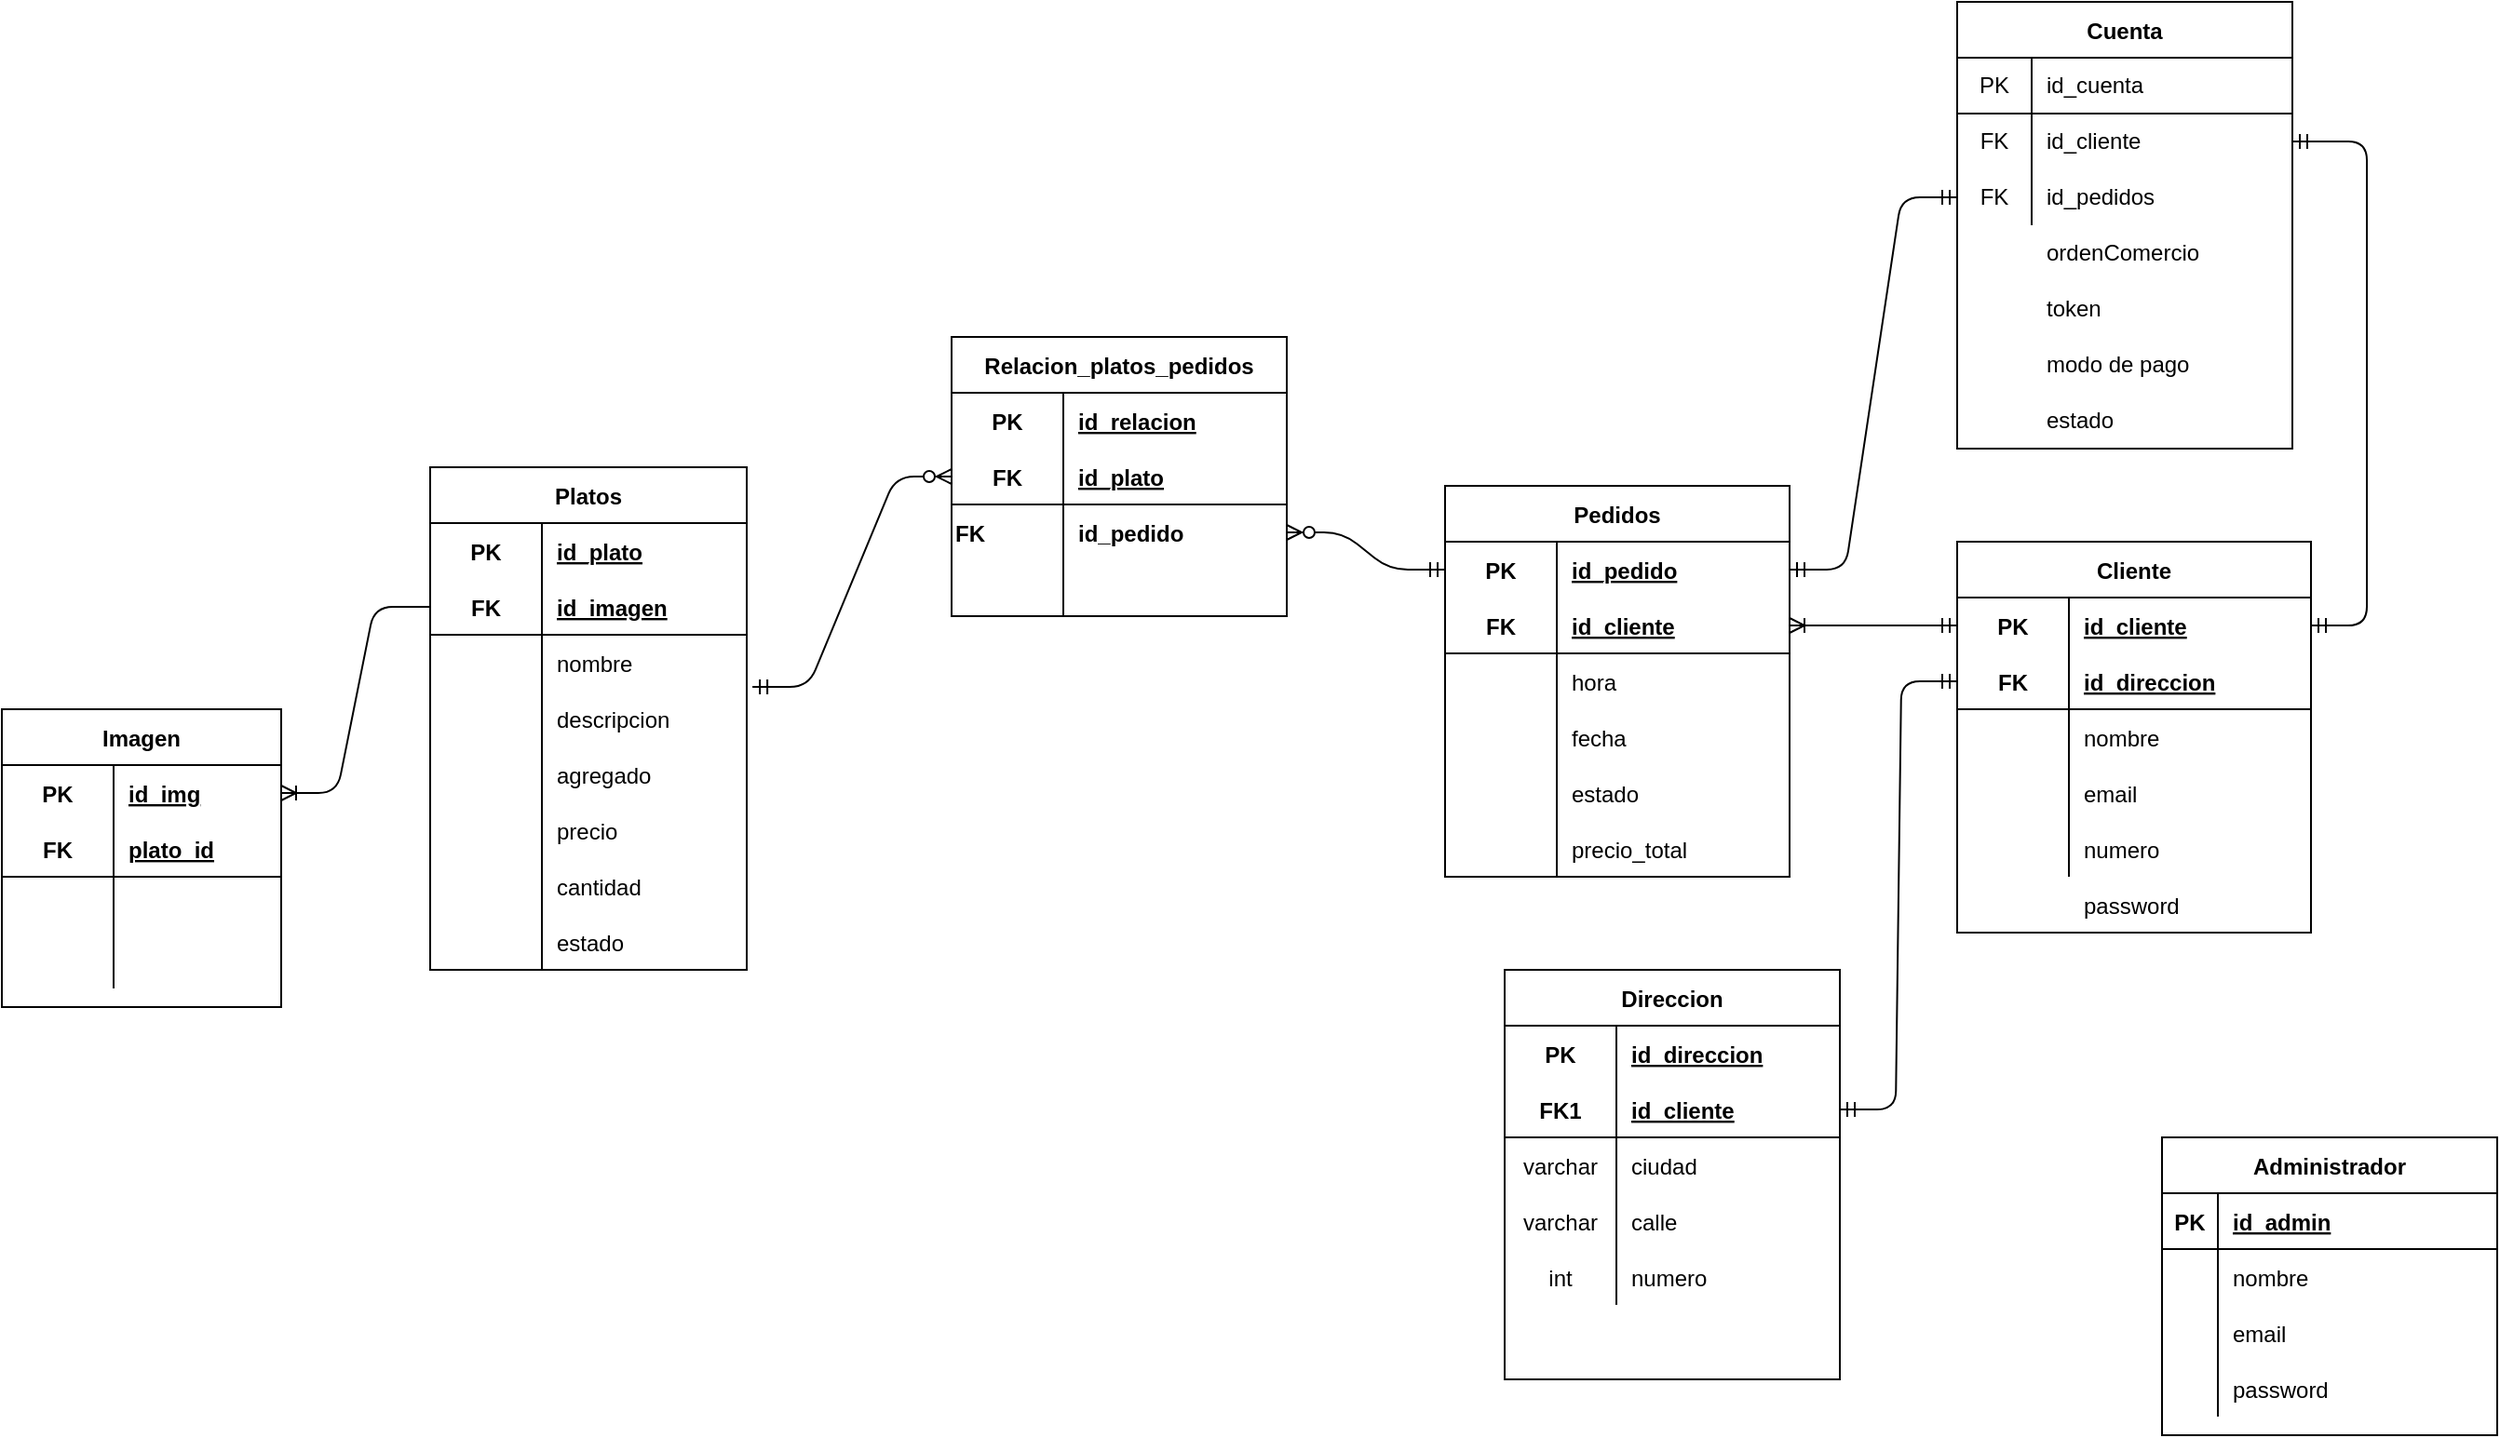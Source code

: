 <mxfile version="15.4.3" type="github">
  <diagram id="C5RBs43oDa-KdzZeNtuy" name="Page-1">
    <mxGraphModel dx="2249" dy="1915" grid="1" gridSize="10" guides="1" tooltips="1" connect="1" arrows="1" fold="1" page="1" pageScale="1" pageWidth="827" pageHeight="1169" math="0" shadow="0">
      <root>
        <mxCell id="WIyWlLk6GJQsqaUBKTNV-0" />
        <mxCell id="WIyWlLk6GJQsqaUBKTNV-1" parent="WIyWlLk6GJQsqaUBKTNV-0" />
        <mxCell id="ESda6m1xkykQsSSz6do7-54" value="" style="edgeStyle=entityRelationEdgeStyle;fontSize=12;html=1;endArrow=ERmandOne;startArrow=ERmandOne;entryX=0;entryY=0.5;entryDx=0;entryDy=0;" parent="WIyWlLk6GJQsqaUBKTNV-1" source="ESda6m1xkykQsSSz6do7-59" target="ESda6m1xkykQsSSz6do7-76" edge="1">
          <mxGeometry width="100" height="100" relative="1" as="geometry">
            <mxPoint x="650" y="405" as="sourcePoint" />
            <mxPoint x="750" y="305" as="targetPoint" />
          </mxGeometry>
        </mxCell>
        <mxCell id="ESda6m1xkykQsSSz6do7-55" value="Direccion" style="shape=table;startSize=30;container=1;collapsible=1;childLayout=tableLayout;fixedRows=1;rowLines=0;fontStyle=1;align=center;resizeLast=1;" parent="WIyWlLk6GJQsqaUBKTNV-1" vertex="1">
          <mxGeometry x="647" y="460" width="180" height="220" as="geometry" />
        </mxCell>
        <mxCell id="ESda6m1xkykQsSSz6do7-56" value="" style="shape=partialRectangle;collapsible=0;dropTarget=0;pointerEvents=0;fillColor=none;top=0;left=0;bottom=0;right=0;points=[[0,0.5],[1,0.5]];portConstraint=eastwest;" parent="ESda6m1xkykQsSSz6do7-55" vertex="1">
          <mxGeometry y="30" width="180" height="30" as="geometry" />
        </mxCell>
        <mxCell id="ESda6m1xkykQsSSz6do7-57" value="PK" style="shape=partialRectangle;connectable=0;fillColor=none;top=0;left=0;bottom=0;right=0;fontStyle=1;overflow=hidden;" parent="ESda6m1xkykQsSSz6do7-56" vertex="1">
          <mxGeometry width="60" height="30" as="geometry" />
        </mxCell>
        <mxCell id="ESda6m1xkykQsSSz6do7-58" value="id_direccion" style="shape=partialRectangle;connectable=0;fillColor=none;top=0;left=0;bottom=0;right=0;align=left;spacingLeft=6;fontStyle=5;overflow=hidden;" parent="ESda6m1xkykQsSSz6do7-56" vertex="1">
          <mxGeometry x="60" width="120" height="30" as="geometry" />
        </mxCell>
        <mxCell id="ESda6m1xkykQsSSz6do7-59" value="" style="shape=partialRectangle;collapsible=0;dropTarget=0;pointerEvents=0;fillColor=none;top=0;left=0;bottom=1;right=0;points=[[0,0.5],[1,0.5]];portConstraint=eastwest;" parent="ESda6m1xkykQsSSz6do7-55" vertex="1">
          <mxGeometry y="60" width="180" height="30" as="geometry" />
        </mxCell>
        <mxCell id="ESda6m1xkykQsSSz6do7-60" value="FK1" style="shape=partialRectangle;connectable=0;fillColor=none;top=0;left=0;bottom=0;right=0;fontStyle=1;overflow=hidden;" parent="ESda6m1xkykQsSSz6do7-59" vertex="1">
          <mxGeometry width="60" height="30" as="geometry" />
        </mxCell>
        <mxCell id="ESda6m1xkykQsSSz6do7-61" value="id_cliente" style="shape=partialRectangle;connectable=0;fillColor=none;top=0;left=0;bottom=0;right=0;align=left;spacingLeft=6;fontStyle=5;overflow=hidden;" parent="ESda6m1xkykQsSSz6do7-59" vertex="1">
          <mxGeometry x="60" width="120" height="30" as="geometry" />
        </mxCell>
        <mxCell id="ESda6m1xkykQsSSz6do7-62" value="" style="shape=partialRectangle;collapsible=0;dropTarget=0;pointerEvents=0;fillColor=none;top=0;left=0;bottom=0;right=0;points=[[0,0.5],[1,0.5]];portConstraint=eastwest;" parent="ESda6m1xkykQsSSz6do7-55" vertex="1">
          <mxGeometry y="90" width="180" height="30" as="geometry" />
        </mxCell>
        <mxCell id="ESda6m1xkykQsSSz6do7-63" value="varchar" style="shape=partialRectangle;connectable=0;fillColor=none;top=0;left=0;bottom=0;right=0;editable=1;overflow=hidden;" parent="ESda6m1xkykQsSSz6do7-62" vertex="1">
          <mxGeometry width="60" height="30" as="geometry" />
        </mxCell>
        <mxCell id="ESda6m1xkykQsSSz6do7-64" value="ciudad" style="shape=partialRectangle;connectable=0;fillColor=none;top=0;left=0;bottom=0;right=0;align=left;spacingLeft=6;overflow=hidden;" parent="ESda6m1xkykQsSSz6do7-62" vertex="1">
          <mxGeometry x="60" width="120" height="30" as="geometry" />
        </mxCell>
        <mxCell id="ESda6m1xkykQsSSz6do7-65" value="" style="shape=partialRectangle;collapsible=0;dropTarget=0;pointerEvents=0;fillColor=none;top=0;left=0;bottom=0;right=0;points=[[0,0.5],[1,0.5]];portConstraint=eastwest;" parent="ESda6m1xkykQsSSz6do7-55" vertex="1">
          <mxGeometry y="120" width="180" height="30" as="geometry" />
        </mxCell>
        <mxCell id="ESda6m1xkykQsSSz6do7-66" value="varchar" style="shape=partialRectangle;connectable=0;fillColor=none;top=0;left=0;bottom=0;right=0;editable=1;overflow=hidden;" parent="ESda6m1xkykQsSSz6do7-65" vertex="1">
          <mxGeometry width="60" height="30" as="geometry" />
        </mxCell>
        <mxCell id="ESda6m1xkykQsSSz6do7-67" value="calle" style="shape=partialRectangle;connectable=0;fillColor=none;top=0;left=0;bottom=0;right=0;align=left;spacingLeft=6;overflow=hidden;" parent="ESda6m1xkykQsSSz6do7-65" vertex="1">
          <mxGeometry x="60" width="120" height="30" as="geometry" />
        </mxCell>
        <mxCell id="ESda6m1xkykQsSSz6do7-68" value="" style="shape=partialRectangle;collapsible=0;dropTarget=0;pointerEvents=0;fillColor=none;top=0;left=0;bottom=0;right=0;points=[[0,0.5],[1,0.5]];portConstraint=eastwest;" parent="ESda6m1xkykQsSSz6do7-55" vertex="1">
          <mxGeometry y="150" width="180" height="30" as="geometry" />
        </mxCell>
        <mxCell id="ESda6m1xkykQsSSz6do7-69" value="int" style="shape=partialRectangle;connectable=0;fillColor=none;top=0;left=0;bottom=0;right=0;editable=1;overflow=hidden;" parent="ESda6m1xkykQsSSz6do7-68" vertex="1">
          <mxGeometry width="60" height="30" as="geometry" />
        </mxCell>
        <mxCell id="ESda6m1xkykQsSSz6do7-70" value="numero" style="shape=partialRectangle;connectable=0;fillColor=none;top=0;left=0;bottom=0;right=0;align=left;spacingLeft=6;overflow=hidden;" parent="ESda6m1xkykQsSSz6do7-68" vertex="1">
          <mxGeometry x="60" width="120" height="30" as="geometry" />
        </mxCell>
        <mxCell id="ESda6m1xkykQsSSz6do7-72" value="Cliente" style="shape=table;startSize=30;container=1;collapsible=1;childLayout=tableLayout;fixedRows=1;rowLines=0;fontStyle=1;align=center;resizeLast=1;" parent="WIyWlLk6GJQsqaUBKTNV-1" vertex="1">
          <mxGeometry x="890" y="230" width="190" height="210" as="geometry" />
        </mxCell>
        <mxCell id="ESda6m1xkykQsSSz6do7-73" value="" style="shape=partialRectangle;collapsible=0;dropTarget=0;pointerEvents=0;fillColor=none;top=0;left=0;bottom=0;right=0;points=[[0,0.5],[1,0.5]];portConstraint=eastwest;" parent="ESda6m1xkykQsSSz6do7-72" vertex="1">
          <mxGeometry y="30" width="190" height="30" as="geometry" />
        </mxCell>
        <mxCell id="ESda6m1xkykQsSSz6do7-74" value="PK" style="shape=partialRectangle;connectable=0;fillColor=none;top=0;left=0;bottom=0;right=0;fontStyle=1;overflow=hidden;" parent="ESda6m1xkykQsSSz6do7-73" vertex="1">
          <mxGeometry width="60" height="30" as="geometry">
            <mxRectangle width="60" height="30" as="alternateBounds" />
          </mxGeometry>
        </mxCell>
        <mxCell id="ESda6m1xkykQsSSz6do7-75" value="id_cliente" style="shape=partialRectangle;connectable=0;fillColor=none;top=0;left=0;bottom=0;right=0;align=left;spacingLeft=6;fontStyle=5;overflow=hidden;" parent="ESda6m1xkykQsSSz6do7-73" vertex="1">
          <mxGeometry x="60" width="130" height="30" as="geometry">
            <mxRectangle width="130" height="30" as="alternateBounds" />
          </mxGeometry>
        </mxCell>
        <mxCell id="ESda6m1xkykQsSSz6do7-76" value="" style="shape=partialRectangle;collapsible=0;dropTarget=0;pointerEvents=0;fillColor=none;top=0;left=0;bottom=1;right=0;points=[[0,0.5],[1,0.5]];portConstraint=eastwest;" parent="ESda6m1xkykQsSSz6do7-72" vertex="1">
          <mxGeometry y="60" width="190" height="30" as="geometry" />
        </mxCell>
        <mxCell id="ESda6m1xkykQsSSz6do7-77" value="FK" style="shape=partialRectangle;connectable=0;fillColor=none;top=0;left=0;bottom=0;right=0;fontStyle=1;overflow=hidden;" parent="ESda6m1xkykQsSSz6do7-76" vertex="1">
          <mxGeometry width="60" height="30" as="geometry">
            <mxRectangle width="60" height="30" as="alternateBounds" />
          </mxGeometry>
        </mxCell>
        <mxCell id="ESda6m1xkykQsSSz6do7-78" value="id_direccion" style="shape=partialRectangle;connectable=0;fillColor=none;top=0;left=0;bottom=0;right=0;align=left;spacingLeft=6;fontStyle=5;overflow=hidden;" parent="ESda6m1xkykQsSSz6do7-76" vertex="1">
          <mxGeometry x="60" width="130" height="30" as="geometry">
            <mxRectangle width="130" height="30" as="alternateBounds" />
          </mxGeometry>
        </mxCell>
        <mxCell id="ESda6m1xkykQsSSz6do7-79" value="" style="shape=partialRectangle;collapsible=0;dropTarget=0;pointerEvents=0;fillColor=none;top=0;left=0;bottom=0;right=0;points=[[0,0.5],[1,0.5]];portConstraint=eastwest;" parent="ESda6m1xkykQsSSz6do7-72" vertex="1">
          <mxGeometry y="90" width="190" height="30" as="geometry" />
        </mxCell>
        <mxCell id="ESda6m1xkykQsSSz6do7-80" value="" style="shape=partialRectangle;connectable=0;fillColor=none;top=0;left=0;bottom=0;right=0;editable=1;overflow=hidden;" parent="ESda6m1xkykQsSSz6do7-79" vertex="1">
          <mxGeometry width="60" height="30" as="geometry">
            <mxRectangle width="60" height="30" as="alternateBounds" />
          </mxGeometry>
        </mxCell>
        <mxCell id="ESda6m1xkykQsSSz6do7-81" value="nombre" style="shape=partialRectangle;connectable=0;fillColor=none;top=0;left=0;bottom=0;right=0;align=left;spacingLeft=6;overflow=hidden;" parent="ESda6m1xkykQsSSz6do7-79" vertex="1">
          <mxGeometry x="60" width="130" height="30" as="geometry">
            <mxRectangle width="130" height="30" as="alternateBounds" />
          </mxGeometry>
        </mxCell>
        <mxCell id="ESda6m1xkykQsSSz6do7-82" value="" style="shape=partialRectangle;collapsible=0;dropTarget=0;pointerEvents=0;fillColor=none;top=0;left=0;bottom=0;right=0;points=[[0,0.5],[1,0.5]];portConstraint=eastwest;" parent="ESda6m1xkykQsSSz6do7-72" vertex="1">
          <mxGeometry y="120" width="190" height="30" as="geometry" />
        </mxCell>
        <mxCell id="ESda6m1xkykQsSSz6do7-83" value="" style="shape=partialRectangle;connectable=0;fillColor=none;top=0;left=0;bottom=0;right=0;editable=1;overflow=hidden;" parent="ESda6m1xkykQsSSz6do7-82" vertex="1">
          <mxGeometry width="60" height="30" as="geometry">
            <mxRectangle width="60" height="30" as="alternateBounds" />
          </mxGeometry>
        </mxCell>
        <mxCell id="ESda6m1xkykQsSSz6do7-84" value="email" style="shape=partialRectangle;connectable=0;fillColor=none;top=0;left=0;bottom=0;right=0;align=left;spacingLeft=6;overflow=hidden;" parent="ESda6m1xkykQsSSz6do7-82" vertex="1">
          <mxGeometry x="60" width="130" height="30" as="geometry">
            <mxRectangle width="130" height="30" as="alternateBounds" />
          </mxGeometry>
        </mxCell>
        <mxCell id="ESda6m1xkykQsSSz6do7-88" value="" style="shape=partialRectangle;collapsible=0;dropTarget=0;pointerEvents=0;fillColor=none;top=0;left=0;bottom=0;right=0;points=[[0,0.5],[1,0.5]];portConstraint=eastwest;" parent="ESda6m1xkykQsSSz6do7-72" vertex="1">
          <mxGeometry y="150" width="190" height="30" as="geometry" />
        </mxCell>
        <mxCell id="ESda6m1xkykQsSSz6do7-89" value="                " style="shape=partialRectangle;connectable=0;fillColor=none;top=0;left=0;bottom=0;right=0;editable=1;overflow=hidden;" parent="ESda6m1xkykQsSSz6do7-88" vertex="1">
          <mxGeometry width="60" height="30" as="geometry">
            <mxRectangle width="60" height="30" as="alternateBounds" />
          </mxGeometry>
        </mxCell>
        <mxCell id="ESda6m1xkykQsSSz6do7-90" value="numero" style="shape=partialRectangle;connectable=0;fillColor=none;top=0;left=0;bottom=0;right=0;align=left;spacingLeft=6;overflow=hidden;" parent="ESda6m1xkykQsSSz6do7-88" vertex="1">
          <mxGeometry x="60" width="130" height="30" as="geometry">
            <mxRectangle width="130" height="30" as="alternateBounds" />
          </mxGeometry>
        </mxCell>
        <mxCell id="ESda6m1xkykQsSSz6do7-91" value="Pedidos" style="shape=table;startSize=30;container=1;collapsible=1;childLayout=tableLayout;fixedRows=1;rowLines=0;fontStyle=1;align=center;resizeLast=1;" parent="WIyWlLk6GJQsqaUBKTNV-1" vertex="1">
          <mxGeometry x="615" y="200" width="185" height="210" as="geometry" />
        </mxCell>
        <mxCell id="ESda6m1xkykQsSSz6do7-92" value="" style="shape=partialRectangle;collapsible=0;dropTarget=0;pointerEvents=0;fillColor=none;top=0;left=0;bottom=0;right=0;points=[[0,0.5],[1,0.5]];portConstraint=eastwest;" parent="ESda6m1xkykQsSSz6do7-91" vertex="1">
          <mxGeometry y="30" width="185" height="30" as="geometry" />
        </mxCell>
        <mxCell id="ESda6m1xkykQsSSz6do7-93" value="PK" style="shape=partialRectangle;connectable=0;fillColor=none;top=0;left=0;bottom=0;right=0;fontStyle=1;overflow=hidden;" parent="ESda6m1xkykQsSSz6do7-92" vertex="1">
          <mxGeometry width="60" height="30" as="geometry" />
        </mxCell>
        <mxCell id="ESda6m1xkykQsSSz6do7-94" value="id_pedido" style="shape=partialRectangle;connectable=0;fillColor=none;top=0;left=0;bottom=0;right=0;align=left;spacingLeft=6;fontStyle=5;overflow=hidden;" parent="ESda6m1xkykQsSSz6do7-92" vertex="1">
          <mxGeometry x="60" width="125" height="30" as="geometry" />
        </mxCell>
        <mxCell id="ESda6m1xkykQsSSz6do7-95" value="" style="shape=partialRectangle;collapsible=0;dropTarget=0;pointerEvents=0;fillColor=none;top=0;left=0;bottom=1;right=0;points=[[0,0.5],[1,0.5]];portConstraint=eastwest;" parent="ESda6m1xkykQsSSz6do7-91" vertex="1">
          <mxGeometry y="60" width="185" height="30" as="geometry" />
        </mxCell>
        <mxCell id="ESda6m1xkykQsSSz6do7-96" value="FK" style="shape=partialRectangle;connectable=0;fillColor=none;top=0;left=0;bottom=0;right=0;fontStyle=1;overflow=hidden;" parent="ESda6m1xkykQsSSz6do7-95" vertex="1">
          <mxGeometry width="60" height="30" as="geometry" />
        </mxCell>
        <mxCell id="ESda6m1xkykQsSSz6do7-97" value="id_cliente" style="shape=partialRectangle;connectable=0;fillColor=none;top=0;left=0;bottom=0;right=0;align=left;spacingLeft=6;fontStyle=5;overflow=hidden;" parent="ESda6m1xkykQsSSz6do7-95" vertex="1">
          <mxGeometry x="60" width="125" height="30" as="geometry" />
        </mxCell>
        <mxCell id="ESda6m1xkykQsSSz6do7-98" value="" style="shape=partialRectangle;collapsible=0;dropTarget=0;pointerEvents=0;fillColor=none;top=0;left=0;bottom=0;right=0;points=[[0,0.5],[1,0.5]];portConstraint=eastwest;" parent="ESda6m1xkykQsSSz6do7-91" vertex="1">
          <mxGeometry y="90" width="185" height="30" as="geometry" />
        </mxCell>
        <mxCell id="ESda6m1xkykQsSSz6do7-99" value="" style="shape=partialRectangle;connectable=0;fillColor=none;top=0;left=0;bottom=0;right=0;editable=1;overflow=hidden;" parent="ESda6m1xkykQsSSz6do7-98" vertex="1">
          <mxGeometry width="60" height="30" as="geometry" />
        </mxCell>
        <mxCell id="ESda6m1xkykQsSSz6do7-100" value="hora" style="shape=partialRectangle;connectable=0;fillColor=none;top=0;left=0;bottom=0;right=0;align=left;spacingLeft=6;overflow=hidden;" parent="ESda6m1xkykQsSSz6do7-98" vertex="1">
          <mxGeometry x="60" width="125" height="30" as="geometry" />
        </mxCell>
        <mxCell id="ESda6m1xkykQsSSz6do7-138" value="" style="shape=partialRectangle;collapsible=0;dropTarget=0;pointerEvents=0;fillColor=none;top=0;left=0;bottom=0;right=0;points=[[0,0.5],[1,0.5]];portConstraint=eastwest;" parent="ESda6m1xkykQsSSz6do7-91" vertex="1">
          <mxGeometry y="120" width="185" height="30" as="geometry" />
        </mxCell>
        <mxCell id="ESda6m1xkykQsSSz6do7-139" value="" style="shape=partialRectangle;connectable=0;fillColor=none;top=0;left=0;bottom=0;right=0;editable=1;overflow=hidden;" parent="ESda6m1xkykQsSSz6do7-138" vertex="1">
          <mxGeometry width="60" height="30" as="geometry" />
        </mxCell>
        <mxCell id="ESda6m1xkykQsSSz6do7-140" value="fecha" style="shape=partialRectangle;connectable=0;fillColor=none;top=0;left=0;bottom=0;right=0;align=left;spacingLeft=6;overflow=hidden;" parent="ESda6m1xkykQsSSz6do7-138" vertex="1">
          <mxGeometry x="60" width="125" height="30" as="geometry" />
        </mxCell>
        <mxCell id="ESda6m1xkykQsSSz6do7-190" value="" style="shape=partialRectangle;collapsible=0;dropTarget=0;pointerEvents=0;fillColor=none;top=0;left=0;bottom=0;right=0;points=[[0,0.5],[1,0.5]];portConstraint=eastwest;" parent="ESda6m1xkykQsSSz6do7-91" vertex="1">
          <mxGeometry y="150" width="185" height="30" as="geometry" />
        </mxCell>
        <mxCell id="ESda6m1xkykQsSSz6do7-191" value="" style="shape=partialRectangle;connectable=0;fillColor=none;top=0;left=0;bottom=0;right=0;editable=1;overflow=hidden;" parent="ESda6m1xkykQsSSz6do7-190" vertex="1">
          <mxGeometry width="60" height="30" as="geometry" />
        </mxCell>
        <mxCell id="ESda6m1xkykQsSSz6do7-192" value="estado" style="shape=partialRectangle;connectable=0;fillColor=none;top=0;left=0;bottom=0;right=0;align=left;spacingLeft=6;overflow=hidden;" parent="ESda6m1xkykQsSSz6do7-190" vertex="1">
          <mxGeometry x="60" width="125" height="30" as="geometry" />
        </mxCell>
        <mxCell id="ESda6m1xkykQsSSz6do7-101" value="" style="shape=partialRectangle;collapsible=0;dropTarget=0;pointerEvents=0;fillColor=none;top=0;left=0;bottom=0;right=0;points=[[0,0.5],[1,0.5]];portConstraint=eastwest;" parent="ESda6m1xkykQsSSz6do7-91" vertex="1">
          <mxGeometry y="180" width="185" height="30" as="geometry" />
        </mxCell>
        <mxCell id="ESda6m1xkykQsSSz6do7-102" value="" style="shape=partialRectangle;connectable=0;fillColor=none;top=0;left=0;bottom=0;right=0;editable=1;overflow=hidden;" parent="ESda6m1xkykQsSSz6do7-101" vertex="1">
          <mxGeometry width="60" height="30" as="geometry" />
        </mxCell>
        <mxCell id="ESda6m1xkykQsSSz6do7-103" value="precio_total" style="shape=partialRectangle;connectable=0;fillColor=none;top=0;left=0;bottom=0;right=0;align=left;spacingLeft=6;overflow=hidden;" parent="ESda6m1xkykQsSSz6do7-101" vertex="1">
          <mxGeometry x="60" width="125" height="30" as="geometry" />
        </mxCell>
        <mxCell id="ESda6m1xkykQsSSz6do7-104" value="Platos" style="shape=table;startSize=30;container=1;collapsible=1;childLayout=tableLayout;fixedRows=1;rowLines=0;fontStyle=1;align=center;resizeLast=1;" parent="WIyWlLk6GJQsqaUBKTNV-1" vertex="1">
          <mxGeometry x="70" y="190" width="170" height="270" as="geometry" />
        </mxCell>
        <mxCell id="ESda6m1xkykQsSSz6do7-105" value="" style="shape=partialRectangle;collapsible=0;dropTarget=0;pointerEvents=0;fillColor=none;top=0;left=0;bottom=0;right=0;points=[[0,0.5],[1,0.5]];portConstraint=eastwest;" parent="ESda6m1xkykQsSSz6do7-104" vertex="1">
          <mxGeometry y="30" width="170" height="30" as="geometry" />
        </mxCell>
        <mxCell id="ESda6m1xkykQsSSz6do7-106" value="PK" style="shape=partialRectangle;connectable=0;fillColor=none;top=0;left=0;bottom=0;right=0;fontStyle=1;overflow=hidden;" parent="ESda6m1xkykQsSSz6do7-105" vertex="1">
          <mxGeometry width="60" height="30" as="geometry" />
        </mxCell>
        <mxCell id="ESda6m1xkykQsSSz6do7-107" value="id_plato" style="shape=partialRectangle;connectable=0;fillColor=none;top=0;left=0;bottom=0;right=0;align=left;spacingLeft=6;fontStyle=5;overflow=hidden;" parent="ESda6m1xkykQsSSz6do7-105" vertex="1">
          <mxGeometry x="60" width="110" height="30" as="geometry" />
        </mxCell>
        <mxCell id="ESda6m1xkykQsSSz6do7-108" value="" style="shape=partialRectangle;collapsible=0;dropTarget=0;pointerEvents=0;fillColor=none;top=0;left=0;bottom=1;right=0;points=[[0,0.5],[1,0.5]];portConstraint=eastwest;" parent="ESda6m1xkykQsSSz6do7-104" vertex="1">
          <mxGeometry y="60" width="170" height="30" as="geometry" />
        </mxCell>
        <mxCell id="ESda6m1xkykQsSSz6do7-109" value="FK" style="shape=partialRectangle;connectable=0;fillColor=none;top=0;left=0;bottom=0;right=0;fontStyle=1;overflow=hidden;" parent="ESda6m1xkykQsSSz6do7-108" vertex="1">
          <mxGeometry width="60" height="30" as="geometry" />
        </mxCell>
        <mxCell id="ESda6m1xkykQsSSz6do7-110" value="id_imagen" style="shape=partialRectangle;connectable=0;fillColor=none;top=0;left=0;bottom=0;right=0;align=left;spacingLeft=6;fontStyle=5;overflow=hidden;" parent="ESda6m1xkykQsSSz6do7-108" vertex="1">
          <mxGeometry x="60" width="110" height="30" as="geometry" />
        </mxCell>
        <mxCell id="ESda6m1xkykQsSSz6do7-111" value="" style="shape=partialRectangle;collapsible=0;dropTarget=0;pointerEvents=0;fillColor=none;top=0;left=0;bottom=0;right=0;points=[[0,0.5],[1,0.5]];portConstraint=eastwest;" parent="ESda6m1xkykQsSSz6do7-104" vertex="1">
          <mxGeometry y="90" width="170" height="30" as="geometry" />
        </mxCell>
        <mxCell id="ESda6m1xkykQsSSz6do7-112" value="" style="shape=partialRectangle;connectable=0;fillColor=none;top=0;left=0;bottom=0;right=0;editable=1;overflow=hidden;" parent="ESda6m1xkykQsSSz6do7-111" vertex="1">
          <mxGeometry width="60" height="30" as="geometry" />
        </mxCell>
        <mxCell id="ESda6m1xkykQsSSz6do7-113" value="nombre" style="shape=partialRectangle;connectable=0;fillColor=none;top=0;left=0;bottom=0;right=0;align=left;spacingLeft=6;overflow=hidden;" parent="ESda6m1xkykQsSSz6do7-111" vertex="1">
          <mxGeometry x="60" width="110" height="30" as="geometry" />
        </mxCell>
        <mxCell id="ESda6m1xkykQsSSz6do7-114" value="" style="shape=partialRectangle;collapsible=0;dropTarget=0;pointerEvents=0;fillColor=none;top=0;left=0;bottom=0;right=0;points=[[0,0.5],[1,0.5]];portConstraint=eastwest;" parent="ESda6m1xkykQsSSz6do7-104" vertex="1">
          <mxGeometry y="120" width="170" height="30" as="geometry" />
        </mxCell>
        <mxCell id="ESda6m1xkykQsSSz6do7-115" value="" style="shape=partialRectangle;connectable=0;fillColor=none;top=0;left=0;bottom=0;right=0;editable=1;overflow=hidden;" parent="ESda6m1xkykQsSSz6do7-114" vertex="1">
          <mxGeometry width="60" height="30" as="geometry" />
        </mxCell>
        <mxCell id="ESda6m1xkykQsSSz6do7-116" value="descripcion" style="shape=partialRectangle;connectable=0;fillColor=none;top=0;left=0;bottom=0;right=0;align=left;spacingLeft=6;overflow=hidden;" parent="ESda6m1xkykQsSSz6do7-114" vertex="1">
          <mxGeometry x="60" width="110" height="30" as="geometry" />
        </mxCell>
        <mxCell id="ESda6m1xkykQsSSz6do7-117" value="" style="shape=partialRectangle;collapsible=0;dropTarget=0;pointerEvents=0;fillColor=none;top=0;left=0;bottom=0;right=0;points=[[0,0.5],[1,0.5]];portConstraint=eastwest;" parent="ESda6m1xkykQsSSz6do7-104" vertex="1">
          <mxGeometry y="150" width="170" height="30" as="geometry" />
        </mxCell>
        <mxCell id="ESda6m1xkykQsSSz6do7-118" value="" style="shape=partialRectangle;connectable=0;fillColor=none;top=0;left=0;bottom=0;right=0;editable=1;overflow=hidden;" parent="ESda6m1xkykQsSSz6do7-117" vertex="1">
          <mxGeometry width="60" height="30" as="geometry" />
        </mxCell>
        <mxCell id="ESda6m1xkykQsSSz6do7-119" value="agregado" style="shape=partialRectangle;connectable=0;fillColor=none;top=0;left=0;bottom=0;right=0;align=left;spacingLeft=6;overflow=hidden;" parent="ESda6m1xkykQsSSz6do7-117" vertex="1">
          <mxGeometry x="60" width="110" height="30" as="geometry" />
        </mxCell>
        <mxCell id="ESda6m1xkykQsSSz6do7-135" value="" style="shape=partialRectangle;collapsible=0;dropTarget=0;pointerEvents=0;fillColor=none;top=0;left=0;bottom=0;right=0;points=[[0,0.5],[1,0.5]];portConstraint=eastwest;" parent="ESda6m1xkykQsSSz6do7-104" vertex="1">
          <mxGeometry y="180" width="170" height="30" as="geometry" />
        </mxCell>
        <mxCell id="ESda6m1xkykQsSSz6do7-136" value="" style="shape=partialRectangle;connectable=0;fillColor=none;top=0;left=0;bottom=0;right=0;editable=1;overflow=hidden;" parent="ESda6m1xkykQsSSz6do7-135" vertex="1">
          <mxGeometry width="60" height="30" as="geometry" />
        </mxCell>
        <mxCell id="ESda6m1xkykQsSSz6do7-137" value="precio" style="shape=partialRectangle;connectable=0;fillColor=none;top=0;left=0;bottom=0;right=0;align=left;spacingLeft=6;overflow=hidden;" parent="ESda6m1xkykQsSSz6do7-135" vertex="1">
          <mxGeometry x="60" width="110" height="30" as="geometry" />
        </mxCell>
        <mxCell id="ESda6m1xkykQsSSz6do7-141" value="" style="shape=partialRectangle;collapsible=0;dropTarget=0;pointerEvents=0;fillColor=none;top=0;left=0;bottom=0;right=0;points=[[0,0.5],[1,0.5]];portConstraint=eastwest;" parent="ESda6m1xkykQsSSz6do7-104" vertex="1">
          <mxGeometry y="210" width="170" height="30" as="geometry" />
        </mxCell>
        <mxCell id="ESda6m1xkykQsSSz6do7-142" value="" style="shape=partialRectangle;connectable=0;fillColor=none;top=0;left=0;bottom=0;right=0;editable=1;overflow=hidden;" parent="ESda6m1xkykQsSSz6do7-141" vertex="1">
          <mxGeometry width="60" height="30" as="geometry" />
        </mxCell>
        <mxCell id="ESda6m1xkykQsSSz6do7-143" value="cantidad" style="shape=partialRectangle;connectable=0;fillColor=none;top=0;left=0;bottom=0;right=0;align=left;spacingLeft=6;overflow=hidden;" parent="ESda6m1xkykQsSSz6do7-141" vertex="1">
          <mxGeometry x="60" width="110" height="30" as="geometry" />
        </mxCell>
        <mxCell id="ESda6m1xkykQsSSz6do7-144" value="" style="shape=partialRectangle;collapsible=0;dropTarget=0;pointerEvents=0;fillColor=none;top=0;left=0;bottom=0;right=0;points=[[0,0.5],[1,0.5]];portConstraint=eastwest;" parent="ESda6m1xkykQsSSz6do7-104" vertex="1">
          <mxGeometry y="240" width="170" height="30" as="geometry" />
        </mxCell>
        <mxCell id="ESda6m1xkykQsSSz6do7-145" value="" style="shape=partialRectangle;connectable=0;fillColor=none;top=0;left=0;bottom=0;right=0;editable=1;overflow=hidden;" parent="ESda6m1xkykQsSSz6do7-144" vertex="1">
          <mxGeometry width="60" height="30" as="geometry" />
        </mxCell>
        <mxCell id="ESda6m1xkykQsSSz6do7-146" value="estado" style="shape=partialRectangle;connectable=0;fillColor=none;top=0;left=0;bottom=0;right=0;align=left;spacingLeft=6;overflow=hidden;" parent="ESda6m1xkykQsSSz6do7-144" vertex="1">
          <mxGeometry x="60" width="110" height="30" as="geometry" />
        </mxCell>
        <mxCell id="ESda6m1xkykQsSSz6do7-120" value="Relacion_platos_pedidos" style="shape=table;startSize=30;container=1;collapsible=1;childLayout=tableLayout;fixedRows=1;rowLines=0;fontStyle=1;align=center;resizeLast=1;" parent="WIyWlLk6GJQsqaUBKTNV-1" vertex="1">
          <mxGeometry x="350" y="120" width="180" height="150" as="geometry" />
        </mxCell>
        <mxCell id="ESda6m1xkykQsSSz6do7-121" value="" style="shape=partialRectangle;collapsible=0;dropTarget=0;pointerEvents=0;fillColor=none;top=0;left=0;bottom=0;right=0;points=[[0,0.5],[1,0.5]];portConstraint=eastwest;" parent="ESda6m1xkykQsSSz6do7-120" vertex="1">
          <mxGeometry y="30" width="180" height="30" as="geometry" />
        </mxCell>
        <mxCell id="ESda6m1xkykQsSSz6do7-122" value="PK" style="shape=partialRectangle;connectable=0;fillColor=none;top=0;left=0;bottom=0;right=0;fontStyle=1;overflow=hidden;" parent="ESda6m1xkykQsSSz6do7-121" vertex="1">
          <mxGeometry width="60" height="30" as="geometry">
            <mxRectangle width="60" height="30" as="alternateBounds" />
          </mxGeometry>
        </mxCell>
        <mxCell id="ESda6m1xkykQsSSz6do7-123" value="id_relacion" style="shape=partialRectangle;connectable=0;fillColor=none;top=0;left=0;bottom=0;right=0;align=left;spacingLeft=6;fontStyle=5;overflow=hidden;" parent="ESda6m1xkykQsSSz6do7-121" vertex="1">
          <mxGeometry x="60" width="120" height="30" as="geometry">
            <mxRectangle width="120" height="30" as="alternateBounds" />
          </mxGeometry>
        </mxCell>
        <mxCell id="ESda6m1xkykQsSSz6do7-124" value="" style="shape=partialRectangle;collapsible=0;dropTarget=0;pointerEvents=0;fillColor=none;top=0;left=0;bottom=1;right=0;points=[[0,0.5],[1,0.5]];portConstraint=eastwest;" parent="ESda6m1xkykQsSSz6do7-120" vertex="1">
          <mxGeometry y="60" width="180" height="30" as="geometry" />
        </mxCell>
        <mxCell id="ESda6m1xkykQsSSz6do7-125" value="FK" style="shape=partialRectangle;connectable=0;fillColor=none;top=0;left=0;bottom=0;right=0;fontStyle=1;overflow=hidden;" parent="ESda6m1xkykQsSSz6do7-124" vertex="1">
          <mxGeometry width="60" height="30" as="geometry">
            <mxRectangle width="60" height="30" as="alternateBounds" />
          </mxGeometry>
        </mxCell>
        <mxCell id="ESda6m1xkykQsSSz6do7-126" value="id_plato" style="shape=partialRectangle;connectable=0;fillColor=none;top=0;left=0;bottom=0;right=0;align=left;spacingLeft=6;fontStyle=5;overflow=hidden;" parent="ESda6m1xkykQsSSz6do7-124" vertex="1">
          <mxGeometry x="60" width="120" height="30" as="geometry">
            <mxRectangle width="120" height="30" as="alternateBounds" />
          </mxGeometry>
        </mxCell>
        <mxCell id="ESda6m1xkykQsSSz6do7-127" value="" style="shape=partialRectangle;collapsible=0;dropTarget=0;pointerEvents=0;fillColor=none;top=0;left=0;bottom=0;right=0;points=[[0,0.5],[1,0.5]];portConstraint=eastwest;" parent="ESda6m1xkykQsSSz6do7-120" vertex="1">
          <mxGeometry y="90" width="180" height="30" as="geometry" />
        </mxCell>
        <mxCell id="ESda6m1xkykQsSSz6do7-128" value="" style="shape=partialRectangle;connectable=0;fillColor=none;top=0;left=0;bottom=0;right=0;editable=1;overflow=hidden;" parent="ESda6m1xkykQsSSz6do7-127" vertex="1">
          <mxGeometry width="60" height="30" as="geometry">
            <mxRectangle width="60" height="30" as="alternateBounds" />
          </mxGeometry>
        </mxCell>
        <mxCell id="ESda6m1xkykQsSSz6do7-129" value="id_pedido" style="shape=partialRectangle;connectable=0;fillColor=none;top=0;left=0;bottom=0;right=0;align=left;spacingLeft=6;overflow=hidden;fontStyle=1" parent="ESda6m1xkykQsSSz6do7-127" vertex="1">
          <mxGeometry x="60" width="120" height="30" as="geometry">
            <mxRectangle width="120" height="30" as="alternateBounds" />
          </mxGeometry>
        </mxCell>
        <mxCell id="ESda6m1xkykQsSSz6do7-130" value="" style="shape=partialRectangle;collapsible=0;dropTarget=0;pointerEvents=0;fillColor=none;top=0;left=0;bottom=0;right=0;points=[[0,0.5],[1,0.5]];portConstraint=eastwest;" parent="ESda6m1xkykQsSSz6do7-120" vertex="1">
          <mxGeometry y="120" width="180" height="30" as="geometry" />
        </mxCell>
        <mxCell id="ESda6m1xkykQsSSz6do7-131" value="" style="shape=partialRectangle;connectable=0;fillColor=none;top=0;left=0;bottom=0;right=0;editable=1;overflow=hidden;" parent="ESda6m1xkykQsSSz6do7-130" vertex="1">
          <mxGeometry width="60" height="30" as="geometry">
            <mxRectangle width="60" height="30" as="alternateBounds" />
          </mxGeometry>
        </mxCell>
        <mxCell id="ESda6m1xkykQsSSz6do7-132" value="" style="shape=partialRectangle;connectable=0;fillColor=none;top=0;left=0;bottom=0;right=0;align=left;spacingLeft=6;overflow=hidden;" parent="ESda6m1xkykQsSSz6do7-130" vertex="1">
          <mxGeometry x="60" width="120" height="30" as="geometry">
            <mxRectangle width="120" height="30" as="alternateBounds" />
          </mxGeometry>
        </mxCell>
        <mxCell id="ESda6m1xkykQsSSz6do7-133" value="FK" style="shape=partialRectangle;connectable=0;fillColor=none;top=0;left=0;bottom=0;right=0;fontStyle=1;overflow=hidden;" parent="WIyWlLk6GJQsqaUBKTNV-1" vertex="1">
          <mxGeometry x="330" y="210" width="60" height="30" as="geometry" />
        </mxCell>
        <mxCell id="ESda6m1xkykQsSSz6do7-147" value="Imagen" style="shape=table;startSize=30;container=1;collapsible=1;childLayout=tableLayout;fixedRows=1;rowLines=0;fontStyle=1;align=center;resizeLast=1;" parent="WIyWlLk6GJQsqaUBKTNV-1" vertex="1">
          <mxGeometry x="-160" y="320" width="150" height="160" as="geometry" />
        </mxCell>
        <mxCell id="ESda6m1xkykQsSSz6do7-148" value="" style="shape=partialRectangle;collapsible=0;dropTarget=0;pointerEvents=0;fillColor=none;top=0;left=0;bottom=0;right=0;points=[[0,0.5],[1,0.5]];portConstraint=eastwest;" parent="ESda6m1xkykQsSSz6do7-147" vertex="1">
          <mxGeometry y="30" width="150" height="30" as="geometry" />
        </mxCell>
        <mxCell id="ESda6m1xkykQsSSz6do7-149" value="PK" style="shape=partialRectangle;connectable=0;fillColor=none;top=0;left=0;bottom=0;right=0;fontStyle=1;overflow=hidden;" parent="ESda6m1xkykQsSSz6do7-148" vertex="1">
          <mxGeometry width="60" height="30" as="geometry" />
        </mxCell>
        <mxCell id="ESda6m1xkykQsSSz6do7-150" value="id_img" style="shape=partialRectangle;connectable=0;fillColor=none;top=0;left=0;bottom=0;right=0;align=left;spacingLeft=6;fontStyle=5;overflow=hidden;" parent="ESda6m1xkykQsSSz6do7-148" vertex="1">
          <mxGeometry x="60" width="90" height="30" as="geometry" />
        </mxCell>
        <mxCell id="ESda6m1xkykQsSSz6do7-151" value="" style="shape=partialRectangle;collapsible=0;dropTarget=0;pointerEvents=0;fillColor=none;top=0;left=0;bottom=1;right=0;points=[[0,0.5],[1,0.5]];portConstraint=eastwest;" parent="ESda6m1xkykQsSSz6do7-147" vertex="1">
          <mxGeometry y="60" width="150" height="30" as="geometry" />
        </mxCell>
        <mxCell id="ESda6m1xkykQsSSz6do7-152" value="FK" style="shape=partialRectangle;connectable=0;fillColor=none;top=0;left=0;bottom=0;right=0;fontStyle=1;overflow=hidden;" parent="ESda6m1xkykQsSSz6do7-151" vertex="1">
          <mxGeometry width="60" height="30" as="geometry" />
        </mxCell>
        <mxCell id="ESda6m1xkykQsSSz6do7-153" value="plato_id" style="shape=partialRectangle;connectable=0;fillColor=none;top=0;left=0;bottom=0;right=0;align=left;spacingLeft=6;fontStyle=5;overflow=hidden;" parent="ESda6m1xkykQsSSz6do7-151" vertex="1">
          <mxGeometry x="60" width="90" height="30" as="geometry" />
        </mxCell>
        <mxCell id="ESda6m1xkykQsSSz6do7-154" value="" style="shape=partialRectangle;collapsible=0;dropTarget=0;pointerEvents=0;fillColor=none;top=0;left=0;bottom=0;right=0;points=[[0,0.5],[1,0.5]];portConstraint=eastwest;" parent="ESda6m1xkykQsSSz6do7-147" vertex="1">
          <mxGeometry y="90" width="150" height="30" as="geometry" />
        </mxCell>
        <mxCell id="ESda6m1xkykQsSSz6do7-155" value="" style="shape=partialRectangle;connectable=0;fillColor=none;top=0;left=0;bottom=0;right=0;editable=1;overflow=hidden;" parent="ESda6m1xkykQsSSz6do7-154" vertex="1">
          <mxGeometry width="60" height="30" as="geometry" />
        </mxCell>
        <mxCell id="ESda6m1xkykQsSSz6do7-156" value="" style="shape=partialRectangle;connectable=0;fillColor=none;top=0;left=0;bottom=0;right=0;align=left;spacingLeft=6;overflow=hidden;" parent="ESda6m1xkykQsSSz6do7-154" vertex="1">
          <mxGeometry x="60" width="90" height="30" as="geometry" />
        </mxCell>
        <mxCell id="ESda6m1xkykQsSSz6do7-157" value="" style="shape=partialRectangle;collapsible=0;dropTarget=0;pointerEvents=0;fillColor=none;top=0;left=0;bottom=0;right=0;points=[[0,0.5],[1,0.5]];portConstraint=eastwest;" parent="ESda6m1xkykQsSSz6do7-147" vertex="1">
          <mxGeometry y="120" width="150" height="30" as="geometry" />
        </mxCell>
        <mxCell id="ESda6m1xkykQsSSz6do7-158" value="" style="shape=partialRectangle;connectable=0;fillColor=none;top=0;left=0;bottom=0;right=0;editable=1;overflow=hidden;" parent="ESda6m1xkykQsSSz6do7-157" vertex="1">
          <mxGeometry width="60" height="30" as="geometry" />
        </mxCell>
        <mxCell id="ESda6m1xkykQsSSz6do7-159" value="" style="shape=partialRectangle;connectable=0;fillColor=none;top=0;left=0;bottom=0;right=0;align=left;spacingLeft=6;overflow=hidden;" parent="ESda6m1xkykQsSSz6do7-157" vertex="1">
          <mxGeometry x="60" width="90" height="30" as="geometry" />
        </mxCell>
        <mxCell id="ESda6m1xkykQsSSz6do7-160" value="" style="edgeStyle=entityRelationEdgeStyle;fontSize=12;html=1;endArrow=ERoneToMany;exitX=0;exitY=0.5;exitDx=0;exitDy=0;" parent="WIyWlLk6GJQsqaUBKTNV-1" source="ESda6m1xkykQsSSz6do7-108" target="ESda6m1xkykQsSSz6do7-148" edge="1">
          <mxGeometry width="100" height="100" relative="1" as="geometry">
            <mxPoint x="-130" y="230" as="sourcePoint" />
            <mxPoint x="-30" y="130" as="targetPoint" />
          </mxGeometry>
        </mxCell>
        <mxCell id="ESda6m1xkykQsSSz6do7-172" value="" style="edgeStyle=entityRelationEdgeStyle;fontSize=12;html=1;endArrow=ERzeroToMany;startArrow=ERmandOne;exitX=1.018;exitY=-0.067;exitDx=0;exitDy=0;exitPerimeter=0;entryX=0;entryY=0.5;entryDx=0;entryDy=0;" parent="WIyWlLk6GJQsqaUBKTNV-1" source="ESda6m1xkykQsSSz6do7-114" target="ESda6m1xkykQsSSz6do7-124" edge="1">
          <mxGeometry width="100" height="100" relative="1" as="geometry">
            <mxPoint x="260" y="320" as="sourcePoint" />
            <mxPoint x="360" y="220" as="targetPoint" />
          </mxGeometry>
        </mxCell>
        <mxCell id="ESda6m1xkykQsSSz6do7-173" value="" style="edgeStyle=entityRelationEdgeStyle;fontSize=12;html=1;endArrow=ERzeroToMany;startArrow=ERmandOne;exitX=0;exitY=0.5;exitDx=0;exitDy=0;entryX=1;entryY=0.5;entryDx=0;entryDy=0;" parent="WIyWlLk6GJQsqaUBKTNV-1" source="ESda6m1xkykQsSSz6do7-92" target="ESda6m1xkykQsSSz6do7-127" edge="1">
          <mxGeometry width="100" height="100" relative="1" as="geometry">
            <mxPoint x="460" y="410" as="sourcePoint" />
            <mxPoint x="560" y="310" as="targetPoint" />
          </mxGeometry>
        </mxCell>
        <mxCell id="ESda6m1xkykQsSSz6do7-174" value="" style="edgeStyle=entityRelationEdgeStyle;fontSize=12;html=1;endArrow=ERoneToMany;startArrow=ERmandOne;exitX=0;exitY=0.5;exitDx=0;exitDy=0;entryX=1;entryY=0.5;entryDx=0;entryDy=0;" parent="WIyWlLk6GJQsqaUBKTNV-1" source="ESda6m1xkykQsSSz6do7-73" target="ESda6m1xkykQsSSz6do7-95" edge="1">
          <mxGeometry width="100" height="100" relative="1" as="geometry">
            <mxPoint x="640" y="510" as="sourcePoint" />
            <mxPoint x="740" y="410" as="targetPoint" />
          </mxGeometry>
        </mxCell>
        <mxCell id="ESda6m1xkykQsSSz6do7-175" value="Administrador" style="shape=table;startSize=30;container=1;collapsible=1;childLayout=tableLayout;fixedRows=1;rowLines=0;fontStyle=1;align=center;resizeLast=1;" parent="WIyWlLk6GJQsqaUBKTNV-1" vertex="1">
          <mxGeometry x="1000" y="550" width="180" height="160" as="geometry" />
        </mxCell>
        <mxCell id="ESda6m1xkykQsSSz6do7-176" value="" style="shape=partialRectangle;collapsible=0;dropTarget=0;pointerEvents=0;fillColor=none;top=0;left=0;bottom=1;right=0;points=[[0,0.5],[1,0.5]];portConstraint=eastwest;" parent="ESda6m1xkykQsSSz6do7-175" vertex="1">
          <mxGeometry y="30" width="180" height="30" as="geometry" />
        </mxCell>
        <mxCell id="ESda6m1xkykQsSSz6do7-177" value="PK" style="shape=partialRectangle;connectable=0;fillColor=none;top=0;left=0;bottom=0;right=0;fontStyle=1;overflow=hidden;" parent="ESda6m1xkykQsSSz6do7-176" vertex="1">
          <mxGeometry width="30" height="30" as="geometry">
            <mxRectangle width="30" height="30" as="alternateBounds" />
          </mxGeometry>
        </mxCell>
        <mxCell id="ESda6m1xkykQsSSz6do7-178" value="id_admin" style="shape=partialRectangle;connectable=0;fillColor=none;top=0;left=0;bottom=0;right=0;align=left;spacingLeft=6;fontStyle=5;overflow=hidden;" parent="ESda6m1xkykQsSSz6do7-176" vertex="1">
          <mxGeometry x="30" width="150" height="30" as="geometry">
            <mxRectangle width="150" height="30" as="alternateBounds" />
          </mxGeometry>
        </mxCell>
        <mxCell id="ESda6m1xkykQsSSz6do7-179" value="" style="shape=partialRectangle;collapsible=0;dropTarget=0;pointerEvents=0;fillColor=none;top=0;left=0;bottom=0;right=0;points=[[0,0.5],[1,0.5]];portConstraint=eastwest;" parent="ESda6m1xkykQsSSz6do7-175" vertex="1">
          <mxGeometry y="60" width="180" height="30" as="geometry" />
        </mxCell>
        <mxCell id="ESda6m1xkykQsSSz6do7-180" value="" style="shape=partialRectangle;connectable=0;fillColor=none;top=0;left=0;bottom=0;right=0;editable=1;overflow=hidden;" parent="ESda6m1xkykQsSSz6do7-179" vertex="1">
          <mxGeometry width="30" height="30" as="geometry">
            <mxRectangle width="30" height="30" as="alternateBounds" />
          </mxGeometry>
        </mxCell>
        <mxCell id="ESda6m1xkykQsSSz6do7-181" value="nombre" style="shape=partialRectangle;connectable=0;fillColor=none;top=0;left=0;bottom=0;right=0;align=left;spacingLeft=6;overflow=hidden;" parent="ESda6m1xkykQsSSz6do7-179" vertex="1">
          <mxGeometry x="30" width="150" height="30" as="geometry">
            <mxRectangle width="150" height="30" as="alternateBounds" />
          </mxGeometry>
        </mxCell>
        <mxCell id="ESda6m1xkykQsSSz6do7-182" value="" style="shape=partialRectangle;collapsible=0;dropTarget=0;pointerEvents=0;fillColor=none;top=0;left=0;bottom=0;right=0;points=[[0,0.5],[1,0.5]];portConstraint=eastwest;" parent="ESda6m1xkykQsSSz6do7-175" vertex="1">
          <mxGeometry y="90" width="180" height="30" as="geometry" />
        </mxCell>
        <mxCell id="ESda6m1xkykQsSSz6do7-183" value="" style="shape=partialRectangle;connectable=0;fillColor=none;top=0;left=0;bottom=0;right=0;editable=1;overflow=hidden;" parent="ESda6m1xkykQsSSz6do7-182" vertex="1">
          <mxGeometry width="30" height="30" as="geometry">
            <mxRectangle width="30" height="30" as="alternateBounds" />
          </mxGeometry>
        </mxCell>
        <mxCell id="ESda6m1xkykQsSSz6do7-184" value="email" style="shape=partialRectangle;connectable=0;fillColor=none;top=0;left=0;bottom=0;right=0;align=left;spacingLeft=6;overflow=hidden;" parent="ESda6m1xkykQsSSz6do7-182" vertex="1">
          <mxGeometry x="30" width="150" height="30" as="geometry">
            <mxRectangle width="150" height="30" as="alternateBounds" />
          </mxGeometry>
        </mxCell>
        <mxCell id="ESda6m1xkykQsSSz6do7-185" value="" style="shape=partialRectangle;collapsible=0;dropTarget=0;pointerEvents=0;fillColor=none;top=0;left=0;bottom=0;right=0;points=[[0,0.5],[1,0.5]];portConstraint=eastwest;" parent="ESda6m1xkykQsSSz6do7-175" vertex="1">
          <mxGeometry y="120" width="180" height="30" as="geometry" />
        </mxCell>
        <mxCell id="ESda6m1xkykQsSSz6do7-186" value="" style="shape=partialRectangle;connectable=0;fillColor=none;top=0;left=0;bottom=0;right=0;editable=1;overflow=hidden;" parent="ESda6m1xkykQsSSz6do7-185" vertex="1">
          <mxGeometry width="30" height="30" as="geometry">
            <mxRectangle width="30" height="30" as="alternateBounds" />
          </mxGeometry>
        </mxCell>
        <mxCell id="ESda6m1xkykQsSSz6do7-187" value="password" style="shape=partialRectangle;connectable=0;fillColor=none;top=0;left=0;bottom=0;right=0;align=left;spacingLeft=6;overflow=hidden;" parent="ESda6m1xkykQsSSz6do7-185" vertex="1">
          <mxGeometry x="30" width="150" height="30" as="geometry">
            <mxRectangle width="150" height="30" as="alternateBounds" />
          </mxGeometry>
        </mxCell>
        <mxCell id="w2ttaMazVEka0V8INCv7-0" value="password" style="shape=partialRectangle;connectable=0;fillColor=none;top=0;left=0;bottom=0;right=0;align=left;spacingLeft=6;overflow=hidden;" parent="WIyWlLk6GJQsqaUBKTNV-1" vertex="1">
          <mxGeometry x="950" y="410" width="130" height="30" as="geometry">
            <mxRectangle width="130" height="30" as="alternateBounds" />
          </mxGeometry>
        </mxCell>
        <mxCell id="w2ttaMazVEka0V8INCv7-1" value="Cuenta" style="shape=table;startSize=30;container=1;collapsible=0;childLayout=tableLayout;fixedRows=1;rowLines=0;fontStyle=1;align=center;pointerEvents=1;" parent="WIyWlLk6GJQsqaUBKTNV-1" vertex="1">
          <mxGeometry x="890" y="-60" width="180" height="240" as="geometry" />
        </mxCell>
        <mxCell id="w2ttaMazVEka0V8INCv7-2" value="" style="shape=partialRectangle;html=1;whiteSpace=wrap;collapsible=0;dropTarget=0;pointerEvents=1;fillColor=none;top=0;left=0;bottom=1;right=0;points=[[0,0.5],[1,0.5]];portConstraint=eastwest;" parent="w2ttaMazVEka0V8INCv7-1" vertex="1">
          <mxGeometry y="30" width="180" height="30" as="geometry" />
        </mxCell>
        <mxCell id="w2ttaMazVEka0V8INCv7-3" value="PK" style="shape=partialRectangle;html=1;whiteSpace=wrap;connectable=0;fillColor=none;top=0;left=0;bottom=0;right=0;overflow=hidden;pointerEvents=1;" parent="w2ttaMazVEka0V8INCv7-2" vertex="1">
          <mxGeometry width="40" height="30" as="geometry">
            <mxRectangle width="40" height="30" as="alternateBounds" />
          </mxGeometry>
        </mxCell>
        <mxCell id="w2ttaMazVEka0V8INCv7-4" value="id_cuenta" style="shape=partialRectangle;html=1;whiteSpace=wrap;connectable=0;fillColor=none;top=0;left=0;bottom=0;right=0;align=left;spacingLeft=6;overflow=hidden;pointerEvents=1;" parent="w2ttaMazVEka0V8INCv7-2" vertex="1">
          <mxGeometry x="40" width="140" height="30" as="geometry">
            <mxRectangle width="140" height="30" as="alternateBounds" />
          </mxGeometry>
        </mxCell>
        <mxCell id="w2ttaMazVEka0V8INCv7-5" value="" style="shape=partialRectangle;html=1;whiteSpace=wrap;collapsible=0;dropTarget=0;pointerEvents=1;fillColor=none;top=0;left=0;bottom=0;right=0;points=[[0,0.5],[1,0.5]];portConstraint=eastwest;" parent="w2ttaMazVEka0V8INCv7-1" vertex="1">
          <mxGeometry y="60" width="180" height="30" as="geometry" />
        </mxCell>
        <mxCell id="w2ttaMazVEka0V8INCv7-6" value="FK" style="shape=partialRectangle;html=1;whiteSpace=wrap;connectable=0;fillColor=none;top=0;left=0;bottom=0;right=0;overflow=hidden;pointerEvents=1;" parent="w2ttaMazVEka0V8INCv7-5" vertex="1">
          <mxGeometry width="40" height="30" as="geometry">
            <mxRectangle width="40" height="30" as="alternateBounds" />
          </mxGeometry>
        </mxCell>
        <mxCell id="w2ttaMazVEka0V8INCv7-7" value="id_cliente" style="shape=partialRectangle;html=1;whiteSpace=wrap;connectable=0;fillColor=none;top=0;left=0;bottom=0;right=0;align=left;spacingLeft=6;overflow=hidden;pointerEvents=1;" parent="w2ttaMazVEka0V8INCv7-5" vertex="1">
          <mxGeometry x="40" width="140" height="30" as="geometry">
            <mxRectangle width="140" height="30" as="alternateBounds" />
          </mxGeometry>
        </mxCell>
        <mxCell id="w2ttaMazVEka0V8INCv7-8" value="" style="shape=partialRectangle;html=1;whiteSpace=wrap;collapsible=0;dropTarget=0;pointerEvents=1;fillColor=none;top=0;left=0;bottom=0;right=0;points=[[0,0.5],[1,0.5]];portConstraint=eastwest;" parent="w2ttaMazVEka0V8INCv7-1" vertex="1">
          <mxGeometry y="90" width="180" height="30" as="geometry" />
        </mxCell>
        <mxCell id="w2ttaMazVEka0V8INCv7-9" value="FK" style="shape=partialRectangle;html=1;whiteSpace=wrap;connectable=0;fillColor=none;top=0;left=0;bottom=0;right=0;overflow=hidden;pointerEvents=1;" parent="w2ttaMazVEka0V8INCv7-8" vertex="1">
          <mxGeometry width="40" height="30" as="geometry">
            <mxRectangle width="40" height="30" as="alternateBounds" />
          </mxGeometry>
        </mxCell>
        <mxCell id="w2ttaMazVEka0V8INCv7-10" value="id_pedidos" style="shape=partialRectangle;html=1;whiteSpace=wrap;connectable=0;fillColor=none;top=0;left=0;bottom=0;right=0;align=left;spacingLeft=6;overflow=hidden;pointerEvents=1;" parent="w2ttaMazVEka0V8INCv7-8" vertex="1">
          <mxGeometry x="40" width="140" height="30" as="geometry">
            <mxRectangle width="140" height="30" as="alternateBounds" />
          </mxGeometry>
        </mxCell>
        <mxCell id="w2ttaMazVEka0V8INCv7-11" value="ordenComercio" style="shape=partialRectangle;html=1;whiteSpace=wrap;connectable=0;fillColor=none;top=0;left=0;bottom=0;right=0;align=left;spacingLeft=6;overflow=hidden;pointerEvents=1;" parent="WIyWlLk6GJQsqaUBKTNV-1" vertex="1">
          <mxGeometry x="930" y="60" width="140" height="30" as="geometry">
            <mxRectangle width="140" height="30" as="alternateBounds" />
          </mxGeometry>
        </mxCell>
        <mxCell id="w2ttaMazVEka0V8INCv7-12" value="token" style="shape=partialRectangle;html=1;whiteSpace=wrap;connectable=0;fillColor=none;top=0;left=0;bottom=0;right=0;align=left;spacingLeft=6;overflow=hidden;pointerEvents=1;" parent="WIyWlLk6GJQsqaUBKTNV-1" vertex="1">
          <mxGeometry x="930" y="90" width="140" height="30" as="geometry">
            <mxRectangle width="140" height="30" as="alternateBounds" />
          </mxGeometry>
        </mxCell>
        <mxCell id="w2ttaMazVEka0V8INCv7-13" value="modo de pago" style="shape=partialRectangle;html=1;whiteSpace=wrap;connectable=0;fillColor=none;top=0;left=0;bottom=0;right=0;align=left;spacingLeft=6;overflow=hidden;pointerEvents=1;" parent="WIyWlLk6GJQsqaUBKTNV-1" vertex="1">
          <mxGeometry x="930" y="120" width="140" height="30" as="geometry">
            <mxRectangle width="140" height="30" as="alternateBounds" />
          </mxGeometry>
        </mxCell>
        <mxCell id="w2ttaMazVEka0V8INCv7-14" value="estado" style="shape=partialRectangle;html=1;whiteSpace=wrap;connectable=0;fillColor=none;top=0;left=0;bottom=0;right=0;align=left;spacingLeft=6;overflow=hidden;pointerEvents=1;" parent="WIyWlLk6GJQsqaUBKTNV-1" vertex="1">
          <mxGeometry x="930" y="150" width="140" height="30" as="geometry">
            <mxRectangle width="140" height="30" as="alternateBounds" />
          </mxGeometry>
        </mxCell>
        <mxCell id="w2ttaMazVEka0V8INCv7-15" value="" style="edgeStyle=entityRelationEdgeStyle;fontSize=12;html=1;endArrow=ERmandOne;startArrow=ERmandOne;entryX=0;entryY=0.5;entryDx=0;entryDy=0;exitX=1;exitY=0.5;exitDx=0;exitDy=0;" parent="WIyWlLk6GJQsqaUBKTNV-1" source="ESda6m1xkykQsSSz6do7-92" target="w2ttaMazVEka0V8INCv7-8" edge="1">
          <mxGeometry width="100" height="100" relative="1" as="geometry">
            <mxPoint x="837" y="545" as="sourcePoint" />
            <mxPoint x="900" y="315" as="targetPoint" />
          </mxGeometry>
        </mxCell>
        <mxCell id="w2ttaMazVEka0V8INCv7-16" value="" style="edgeStyle=entityRelationEdgeStyle;fontSize=12;html=1;endArrow=ERmandOne;startArrow=ERmandOne;entryX=1;entryY=0.5;entryDx=0;entryDy=0;" parent="WIyWlLk6GJQsqaUBKTNV-1" source="ESda6m1xkykQsSSz6do7-73" target="w2ttaMazVEka0V8INCv7-5" edge="1">
          <mxGeometry width="100" height="100" relative="1" as="geometry">
            <mxPoint x="847" y="555" as="sourcePoint" />
            <mxPoint x="910" y="325" as="targetPoint" />
          </mxGeometry>
        </mxCell>
      </root>
    </mxGraphModel>
  </diagram>
</mxfile>
